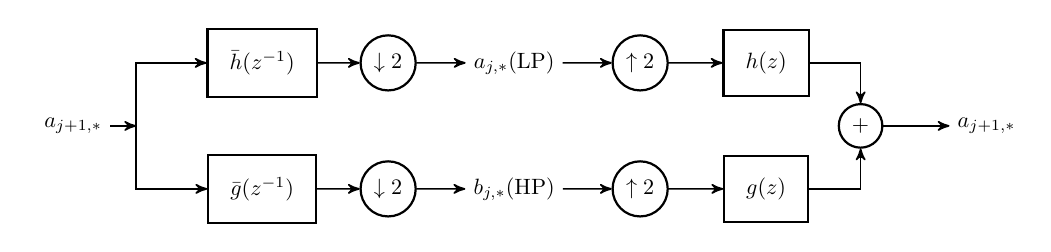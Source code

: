 \usetikzlibrary{automata,arrows,positioning,calc}

\begin{tikzpicture}[->, >=stealth', auto, semithick, node distance=2cm, scale = 0.8]

%\draw[step=1.0,black,thin,xshift=0.0cm,yshift=0.0cm] (-1,-3) grid (15,3);

%\useasboundingbox (0,-0.5) rectangle (12.5,1.5);

%\tikzset{every node/.style={scale=0.7}}

\tikzstyle{every state}=[fill=white,draw=black,thick,text=black, scale = 0.8]
\tikzstyle{block}=[rectangle, inner sep=10pt, fill=white,draw=black,thick,text=black, scale = 0.8]
\tikzstyle{square}=[rectangle, fill=white,draw=black,thick,text=black, minimum height = 0.8cm, minimum width = 0.8cm, scale = 0.8]
\tikzstyle{round}=[circle, fill=white,draw=black,thick,text=black, scale = 0.8]
\tikzstyle{dots}=[fill=white,thick,text=black,scale=0.8]

\node[dots] (start) at (0,0) {$a_{j+1,*}$};

\coordinate     (split) at (1,0);

\node[block] (h1) at (3,1) {$\bar h(z^{-1})$};
\node[block] (h2) at (3,-1) {$\bar g(z^{-1})$};

\node[round] (d1) [right of=h1] {$\downarrow 2$};
\node[round] (d2) [right of=h2] {$\downarrow 2$};

\node[dots] (dots1) [right of=d1] {$a_{j,*} \- \text{(LP)}$};
\node[dots] (dots2) [right of=d2] {$b_{j,*} \- \text{(HP)}$};

\node[round] (u1) [right of=dots1] {$\uparrow 2$};
\node[round] (u2) [right of=dots2] {$\uparrow 2$};

\node[block] (hh1) [right of=u1] {$ h(z)$};
\node[block] (hh2) [right of=u2] {$ g(z)$};

\node[round] (combine) at (12.5,0) {$+$};

\node[dots, right of=combine, node distance=2cm] (end) {$a_{j+1,*}$} ;

%\node[state]  (w1)          {$\omega_1$};
%
%\node[state]  (w0)    [left of=w1]                   {$\omega_0$};
%
%\node[state]  (w2)    [right of=w1]      {$\omega_2$};
%\node[dots]   (dotss) [right of=w2]      {...};
%\node[state]  (w5)    [right of=dotss]   {$\omega_5$};
%\node[state]  (w6)    [right of=w5]      {$\omega_6$};
%

\draw[->] (start) -- node {}(split);

\draw[->] (split) |- node {}(h1);
\draw[->] (split) |- node {}(h2);

\draw[->] (h1) -- node {}(d1);
\draw[->] (h2) -- node {}(d2);

\draw[->] (d1) -- node {}(dots1);
\draw[->] (d2) -- node {}(dots2);

\draw[->] (dots1) -- node {}(u1);
\draw[->] (dots2) -- node {}(u2);

\draw[->] (u1) -- node {}(hh1);
\draw[->] (u2) -- node {}(hh2);

\draw[->] (hh1) -| node {}(combine);
\draw[->] (hh2) -| node {}(combine);

\draw[->] (combine) -- node {}(end);

%\path
%(start) edge[]       (split)
%     
%(split) edge[]     (w1);
%     
%(w1) edge[loop above]    node{$A_{1,1}$}     (w1)
%     edge[bend left]     node{$A_{1,2}$}     (w2)
%     
%(w2) edge[loop above]    node{$A_{2,2}$}     (w2)
%     edge[bend left]     node{$A_{2,3}$}     (dotss)
%
%(dotss) edge[bend left]    node{$A_{4,5}$}     (w5)
%     
%(w5) edge[loop above]    node{$A_{5,5}$}     (w5)
%     edge[bend left]     node{$A_{5,6}$}     (w6)
%     
%(w6) edge[loop above]    node{$A_{6,6}$}     (w6);


\end{tikzpicture}